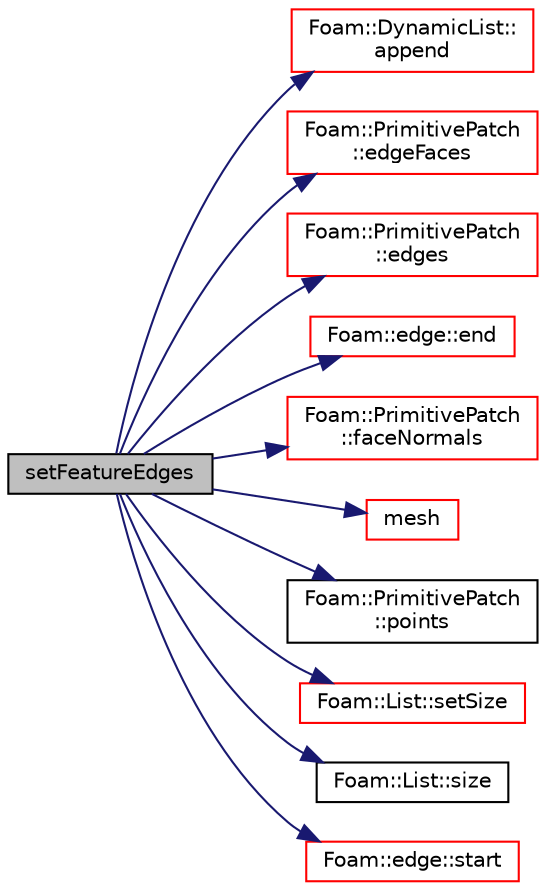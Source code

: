 digraph "setFeatureEdges"
{
  bgcolor="transparent";
  edge [fontname="Helvetica",fontsize="10",labelfontname="Helvetica",labelfontsize="10"];
  node [fontname="Helvetica",fontsize="10",shape=record];
  rankdir="LR";
  Node1 [label="setFeatureEdges",height=0.2,width=0.4,color="black", fillcolor="grey75", style="filled", fontcolor="black"];
  Node1 -> Node2 [color="midnightblue",fontsize="10",style="solid",fontname="Helvetica"];
  Node2 [label="Foam::DynamicList::\lappend",height=0.2,width=0.4,color="red",URL="$a00614.html#a7b67b42af715604376ad63a681dee6d8",tooltip="Append an element at the end of the list. "];
  Node1 -> Node3 [color="midnightblue",fontsize="10",style="solid",fontname="Helvetica"];
  Node3 [label="Foam::PrimitivePatch\l::edgeFaces",height=0.2,width=0.4,color="red",URL="$a02004.html#ab456054a1e7e1a07261799f50167916f",tooltip="Return edge-face addressing. "];
  Node1 -> Node4 [color="midnightblue",fontsize="10",style="solid",fontname="Helvetica"];
  Node4 [label="Foam::PrimitivePatch\l::edges",height=0.2,width=0.4,color="red",URL="$a02004.html#aae82d34fe433288eb6b1f9dea53675c8",tooltip="Return list of edges, address into LOCAL point list. "];
  Node1 -> Node5 [color="midnightblue",fontsize="10",style="solid",fontname="Helvetica"];
  Node5 [label="Foam::edge::end",height=0.2,width=0.4,color="red",URL="$a00622.html#a8ed0e876210c2c116b5694307a830518",tooltip="Return end vertex label. "];
  Node1 -> Node6 [color="midnightblue",fontsize="10",style="solid",fontname="Helvetica"];
  Node6 [label="Foam::PrimitivePatch\l::faceNormals",height=0.2,width=0.4,color="red",URL="$a02004.html#aa454c45ea89f03f5d0bd92ea2f38d85a",tooltip="Return face normals for patch. "];
  Node1 -> Node7 [color="midnightblue",fontsize="10",style="solid",fontname="Helvetica"];
  Node7 [label="mesh",height=0.2,width=0.4,color="red",URL="$a00150.html#a755c3307c0a74eb80926b68bb037674c"];
  Node1 -> Node8 [color="midnightblue",fontsize="10",style="solid",fontname="Helvetica"];
  Node8 [label="Foam::PrimitivePatch\l::points",height=0.2,width=0.4,color="black",URL="$a02004.html#a1f42f31bcf706357682dcf097255b544",tooltip="Return reference to global points. "];
  Node1 -> Node9 [color="midnightblue",fontsize="10",style="solid",fontname="Helvetica"];
  Node9 [label="Foam::List::setSize",height=0.2,width=0.4,color="red",URL="$a01387.html#aedb985ffeaf1bdbfeccc2a8730405703",tooltip="Reset size of List. "];
  Node1 -> Node10 [color="midnightblue",fontsize="10",style="solid",fontname="Helvetica"];
  Node10 [label="Foam::List::size",height=0.2,width=0.4,color="black",URL="$a01387.html#a8a5f6fa29bd4b500caf186f60245b384",tooltip="Override size to be inconsistent with allocated storage. "];
  Node1 -> Node11 [color="midnightblue",fontsize="10",style="solid",fontname="Helvetica"];
  Node11 [label="Foam::edge::start",height=0.2,width=0.4,color="red",URL="$a00622.html#a96b607a9a9baa575783b4af443ef613f",tooltip="Return start vertex label. "];
}
